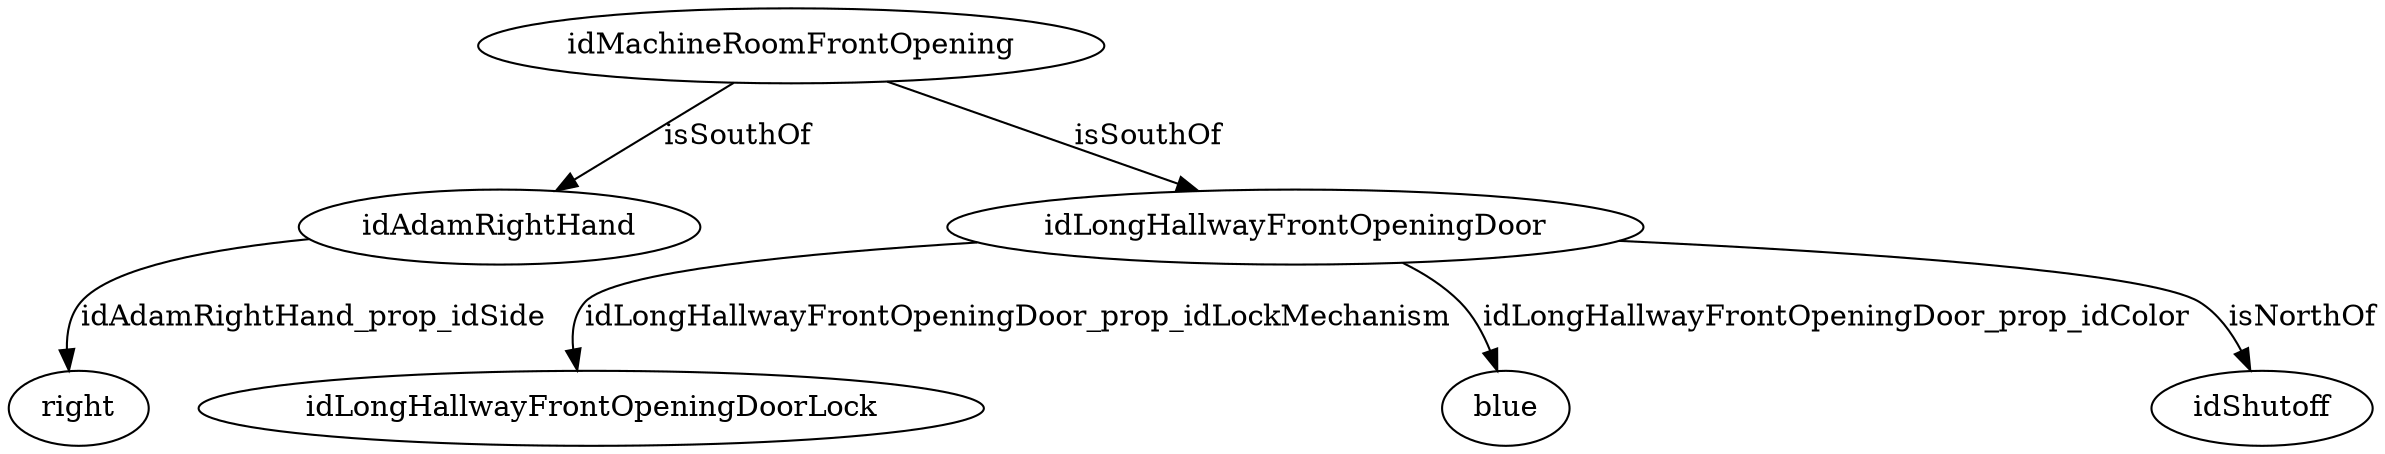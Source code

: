 strict digraph  {
idMachineRoomFrontOpening [node_type=entity_node, root=root];
idAdamRightHand;
right;
idLongHallwayFrontOpeningDoor;
idLongHallwayFrontOpeningDoorLock;
blue;
idShutoff;
idMachineRoomFrontOpening -> idAdamRightHand  [edge_type=relationship, label=isSouthOf];
idMachineRoomFrontOpening -> idLongHallwayFrontOpeningDoor  [edge_type=relationship, label=isSouthOf];
idAdamRightHand -> right  [edge_type=property, label=idAdamRightHand_prop_idSide];
idLongHallwayFrontOpeningDoor -> idLongHallwayFrontOpeningDoorLock  [edge_type=property, label=idLongHallwayFrontOpeningDoor_prop_idLockMechanism];
idLongHallwayFrontOpeningDoor -> blue  [edge_type=property, label=idLongHallwayFrontOpeningDoor_prop_idColor];
idLongHallwayFrontOpeningDoor -> idShutoff  [edge_type=relationship, label=isNorthOf];
}
